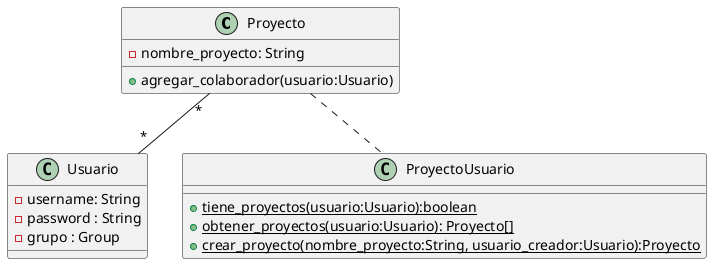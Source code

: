@startuml
'https://plantuml.com/class-diagram

class Proyecto{
    - nombre_proyecto: String
    + agregar_colaborador(usuario:Usuario)
}

class Usuario{
    - username: String
    - password : String
    - grupo : Group
}

class ProyectoUsuario{
    + {static} tiene_proyectos(usuario:Usuario):boolean
    + {static} obtener_proyectos(usuario:Usuario): Proyecto[]
    + {static} crear_proyecto(nombre_proyecto:String, usuario_creador:Usuario):Proyecto
}

Proyecto "*" -- "*" Usuario
Proyecto .. ProyectoUsuario
@enduml